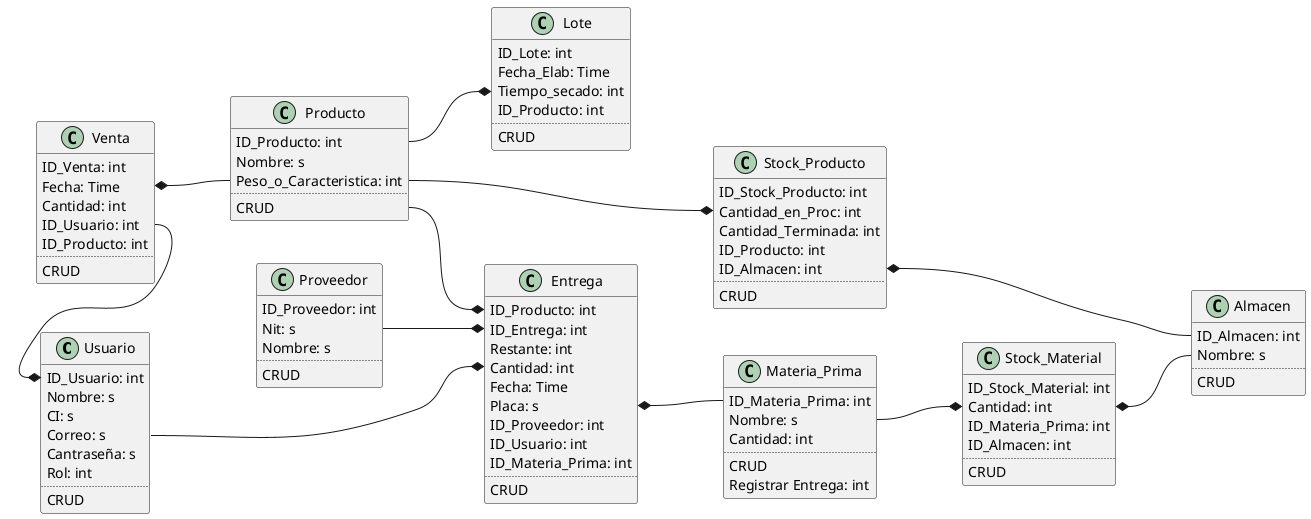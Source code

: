@startuml
left to right direction

class Usuario {
  ID_Usuario: int
  Nombre: s
  CI: s
  Correo: s
  Cantraseña: s
  Rol: int
  ..
  CRUD
}

class Venta {
  ID_Venta: int
  Fecha: Time
  Cantidad: int
  ID_Usuario: int
  ID_Producto: int
  ..
  CRUD
}

class Producto {
  ID_Producto: int  
  Nombre: s
  Peso_o_Caracteristica: int
  ..
  CRUD
}

class Lote {
  ID_Lote: int  
  Fecha_Elab: Time
  Tiempo_secado: int
  ID_Producto: int
  ..
  CRUD
}

class Stock_Producto {
  ID_Stock_Producto: int  
  Cantidad_en_Proc: int
  Cantidad_Terminada: int
  ID_Producto: int
  ID_Almacen: int
  ..
  CRUD
}

class Proveedor {
  ID_Proveedor: int
  Nit: s
  Nombre: s
  ..
  CRUD
}

class Entrega {
  ID_Producto: int
  ID_Entrega: int
  Restante: int
  Cantidad: int
  Fecha: Time
  Placa: s
  ID_Proveedor: int
  ID_Usuario: int
  ID_Materia_Prima: int  
  ..
  CRUD
}

class Materia_Prima {
  ID_Materia_Prima: int
  Nombre: s
  Cantidad: int
  ..
  CRUD
  Registrar Entrega: int
}

class Stock_Material {
  ID_Stock_Material: int
  Cantidad: int
  ID_Materia_Prima: int
  ID_Almacen: int
  ..
  CRUD
}

class Almacen {
  ID_Almacen: int
  Nombre: s
  ..
  CRUD
}
Venta::ID_Usuario -* Usuario::ID_Usuario
Usuario::Correo --* Entrega::Cantidad
Venta::Fecha *-- Producto::Peso_o_Caracteristica
Proveedor::Nit --* Entrega::ID_Entrega
Entrega::Placa *-- Materia_Prima::ID_Materia_Prima
Materia_Prima::Nombre --* Stock_Material::Cantidad
Stock_Material::Cantidad *-- Almacen::Nombre
Almacen::ID_Almacen -up--* Stock_Producto::ID_Almacen
Producto::Peso_o_Caracteristica --* Stock_Producto::Cantidad_en_Proc
Producto::CRUD --* Entrega::ID_Producto
Producto::ID_Producto --* Lote::Tiempo_secado
@enduml